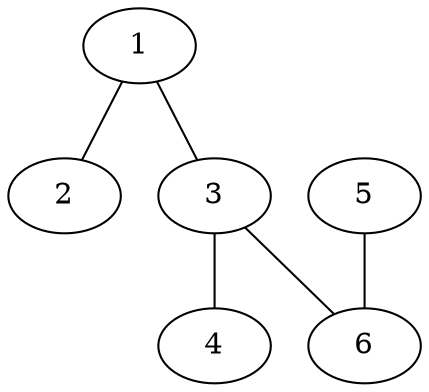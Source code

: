 graph dothi
{
	1 [fillcolor=White, style=filled];
	2 [fillcolor=White, style=filled];
	3 [fillcolor=White, style=filled];
	4 [fillcolor=White, style=filled];
	5 [fillcolor=White, style=filled];
	6 [fillcolor=White, style=filled];
	1 -- 2
	1 -- 3
	3 -- 4
	3 -- 6
	5 -- 6
}